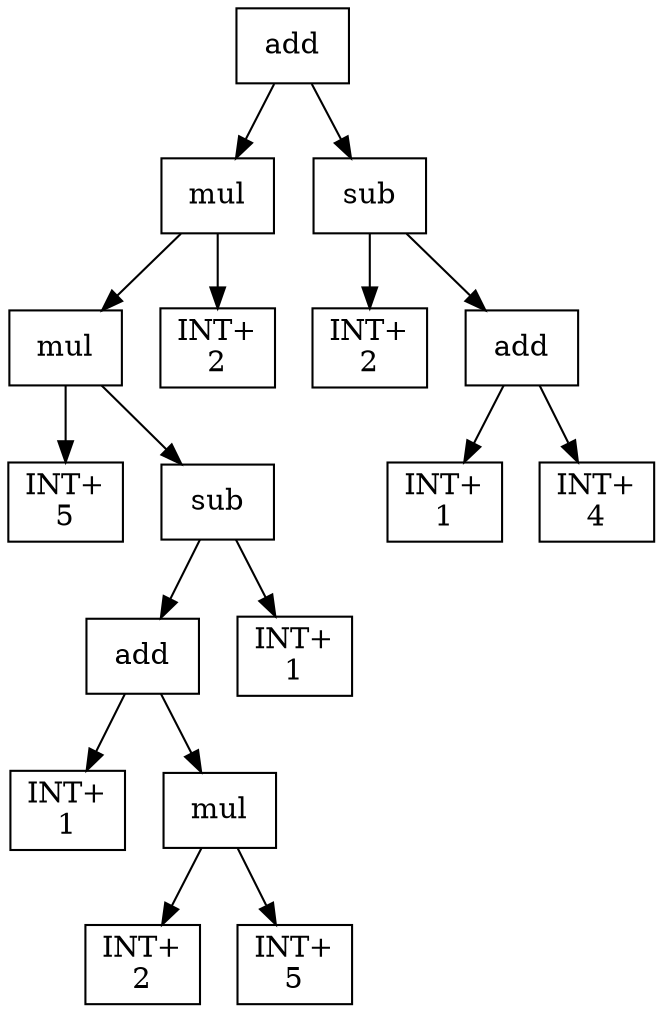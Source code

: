 digraph expr {
  node [shape=box];
  n1 [label="add"];
  n2 [label="mul"];
  n3 [label="mul"];
  n4 [label="INT+\n5"];
  n5 [label="sub"];
  n6 [label="add"];
  n7 [label="INT+\n1"];
  n8 [label="mul"];
  n9 [label="INT+\n2"];
  n10 [label="INT+\n5"];
  n8 -> n9;
  n8 -> n10;
  n6 -> n7;
  n6 -> n8;
  n11 [label="INT+\n1"];
  n5 -> n6;
  n5 -> n11;
  n3 -> n4;
  n3 -> n5;
  n12 [label="INT+\n2"];
  n2 -> n3;
  n2 -> n12;
  n13 [label="sub"];
  n14 [label="INT+\n2"];
  n15 [label="add"];
  n16 [label="INT+\n1"];
  n17 [label="INT+\n4"];
  n15 -> n16;
  n15 -> n17;
  n13 -> n14;
  n13 -> n15;
  n1 -> n2;
  n1 -> n13;
}